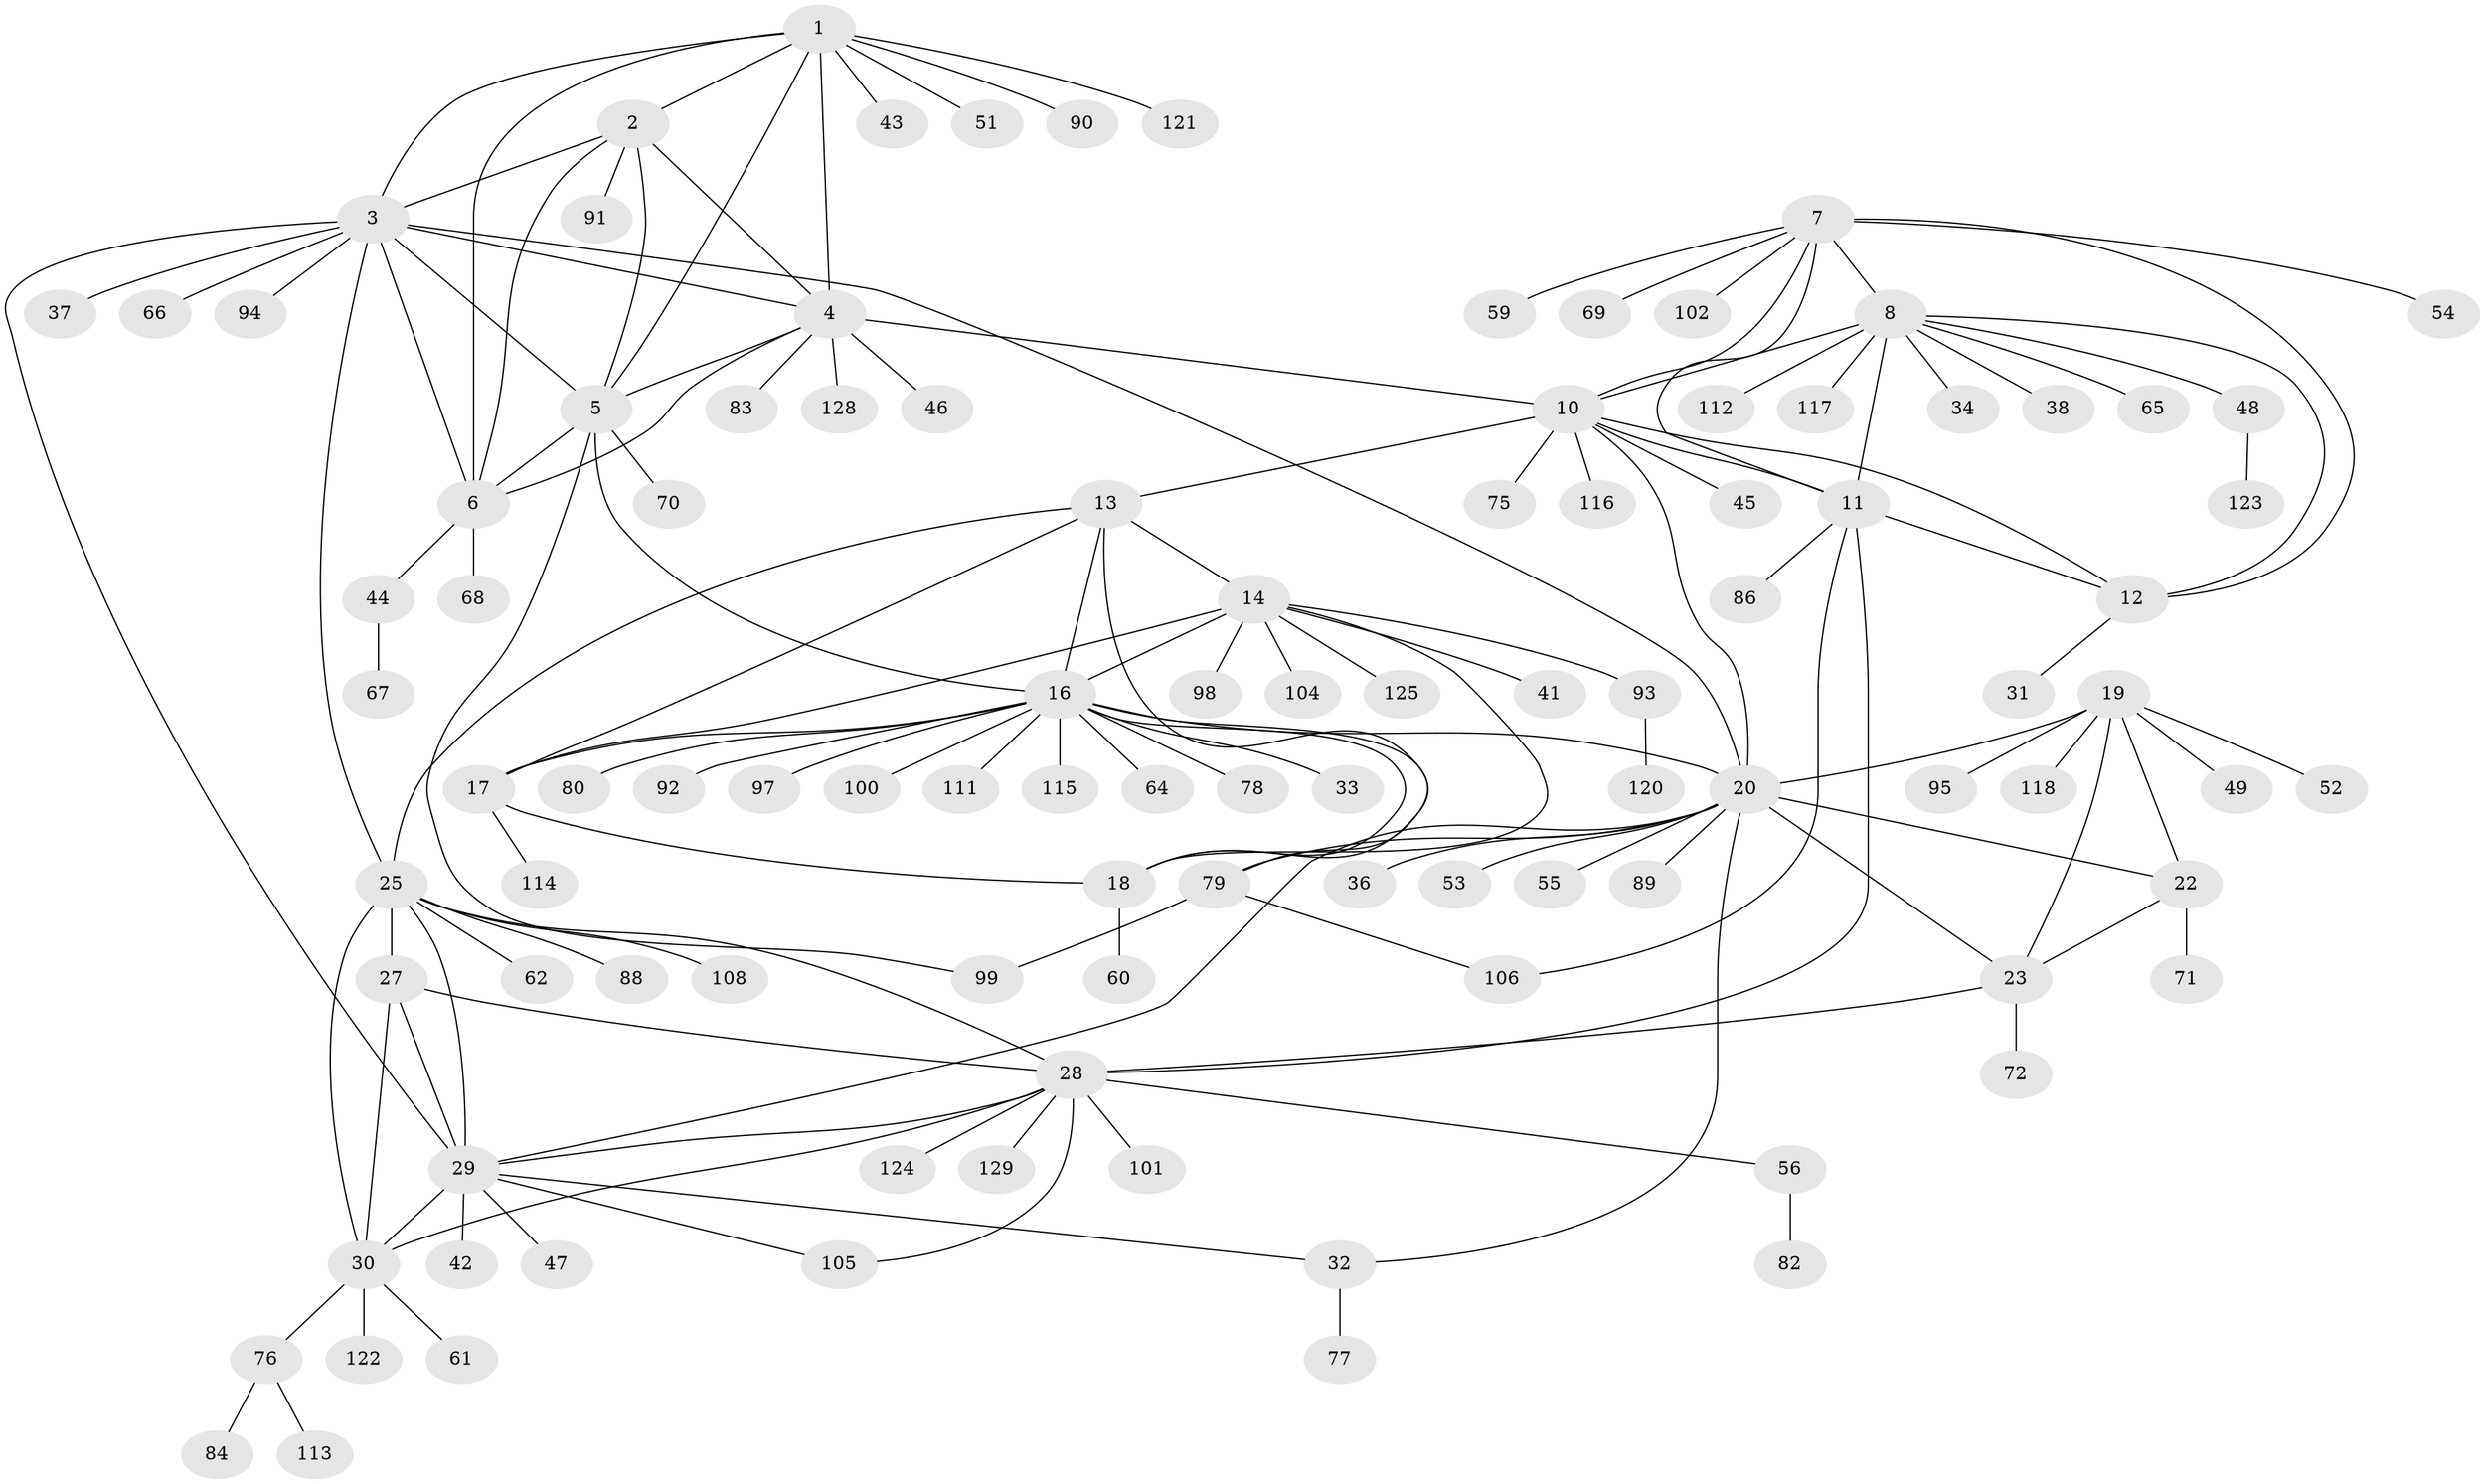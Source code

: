// Generated by graph-tools (version 1.1) at 2025/24/03/03/25 07:24:13]
// undirected, 104 vertices, 147 edges
graph export_dot {
graph [start="1"]
  node [color=gray90,style=filled];
  1 [super="+58"];
  2 [super="+103"];
  3 [super="+109"];
  4 [super="+126"];
  5 [super="+74"];
  6 [super="+57"];
  7 [super="+39"];
  8 [super="+9"];
  10 [super="+40"];
  11;
  12;
  13 [super="+15"];
  14 [super="+107"];
  16 [super="+127"];
  17;
  18 [super="+87"];
  19 [super="+21"];
  20 [super="+24"];
  22 [super="+63"];
  23;
  25 [super="+26"];
  27;
  28 [super="+119"];
  29 [super="+50"];
  30 [super="+110"];
  31;
  32 [super="+35"];
  33;
  34 [super="+73"];
  36;
  37;
  38;
  41;
  42;
  43;
  44;
  45;
  46;
  47;
  48 [super="+96"];
  49;
  51;
  52;
  53;
  54 [super="+85"];
  55;
  56;
  59;
  60;
  61;
  62;
  64;
  65;
  66;
  67;
  68;
  69;
  70;
  71;
  72;
  75;
  76 [super="+81"];
  77;
  78;
  79;
  80;
  82;
  83;
  84;
  86;
  88;
  89;
  90;
  91;
  92;
  93;
  94;
  95;
  97;
  98;
  99;
  100;
  101;
  102;
  104;
  105;
  106;
  108;
  111;
  112;
  113;
  114;
  115;
  116;
  117;
  118;
  120;
  121;
  122;
  123;
  124;
  125;
  128;
  129;
  1 -- 2;
  1 -- 3;
  1 -- 4;
  1 -- 5;
  1 -- 6;
  1 -- 43;
  1 -- 51;
  1 -- 90;
  1 -- 121;
  2 -- 3;
  2 -- 4;
  2 -- 5;
  2 -- 6;
  2 -- 91;
  3 -- 4;
  3 -- 5;
  3 -- 6;
  3 -- 37;
  3 -- 66;
  3 -- 94;
  3 -- 29;
  3 -- 25;
  3 -- 20;
  4 -- 5;
  4 -- 6;
  4 -- 10;
  4 -- 46;
  4 -- 83;
  4 -- 128;
  5 -- 6;
  5 -- 16;
  5 -- 70;
  5 -- 99;
  6 -- 44;
  6 -- 68;
  7 -- 8 [weight=2];
  7 -- 10;
  7 -- 11;
  7 -- 12;
  7 -- 54;
  7 -- 59;
  7 -- 102;
  7 -- 69;
  8 -- 10 [weight=2];
  8 -- 11 [weight=2];
  8 -- 12 [weight=2];
  8 -- 34;
  8 -- 38;
  8 -- 65;
  8 -- 48;
  8 -- 112;
  8 -- 117;
  10 -- 11;
  10 -- 12;
  10 -- 20;
  10 -- 45;
  10 -- 75;
  10 -- 116;
  10 -- 13;
  11 -- 12;
  11 -- 28;
  11 -- 86;
  11 -- 106;
  12 -- 31;
  13 -- 14 [weight=2];
  13 -- 16 [weight=2];
  13 -- 17 [weight=2];
  13 -- 18 [weight=2];
  13 -- 25;
  14 -- 16;
  14 -- 17;
  14 -- 18;
  14 -- 41;
  14 -- 93;
  14 -- 98;
  14 -- 104;
  14 -- 125;
  16 -- 17;
  16 -- 18;
  16 -- 20;
  16 -- 33;
  16 -- 64;
  16 -- 78;
  16 -- 79;
  16 -- 80;
  16 -- 92;
  16 -- 97;
  16 -- 100;
  16 -- 111;
  16 -- 115;
  17 -- 18;
  17 -- 114;
  18 -- 60;
  19 -- 20 [weight=4];
  19 -- 22 [weight=2];
  19 -- 23 [weight=2];
  19 -- 49;
  19 -- 52;
  19 -- 118;
  19 -- 95;
  20 -- 22 [weight=2];
  20 -- 23 [weight=2];
  20 -- 79;
  20 -- 89;
  20 -- 32;
  20 -- 36;
  20 -- 53;
  20 -- 55;
  20 -- 29;
  22 -- 23;
  22 -- 71;
  23 -- 72;
  23 -- 28;
  25 -- 27 [weight=2];
  25 -- 28 [weight=2];
  25 -- 29 [weight=2];
  25 -- 30 [weight=2];
  25 -- 108;
  25 -- 62;
  25 -- 88;
  27 -- 28;
  27 -- 29;
  27 -- 30;
  28 -- 29;
  28 -- 30;
  28 -- 56;
  28 -- 101;
  28 -- 105;
  28 -- 124;
  28 -- 129;
  29 -- 30;
  29 -- 32;
  29 -- 42;
  29 -- 47;
  29 -- 105;
  30 -- 61;
  30 -- 76;
  30 -- 122;
  32 -- 77;
  44 -- 67;
  48 -- 123;
  56 -- 82;
  76 -- 113;
  76 -- 84;
  79 -- 99;
  79 -- 106;
  93 -- 120;
}
